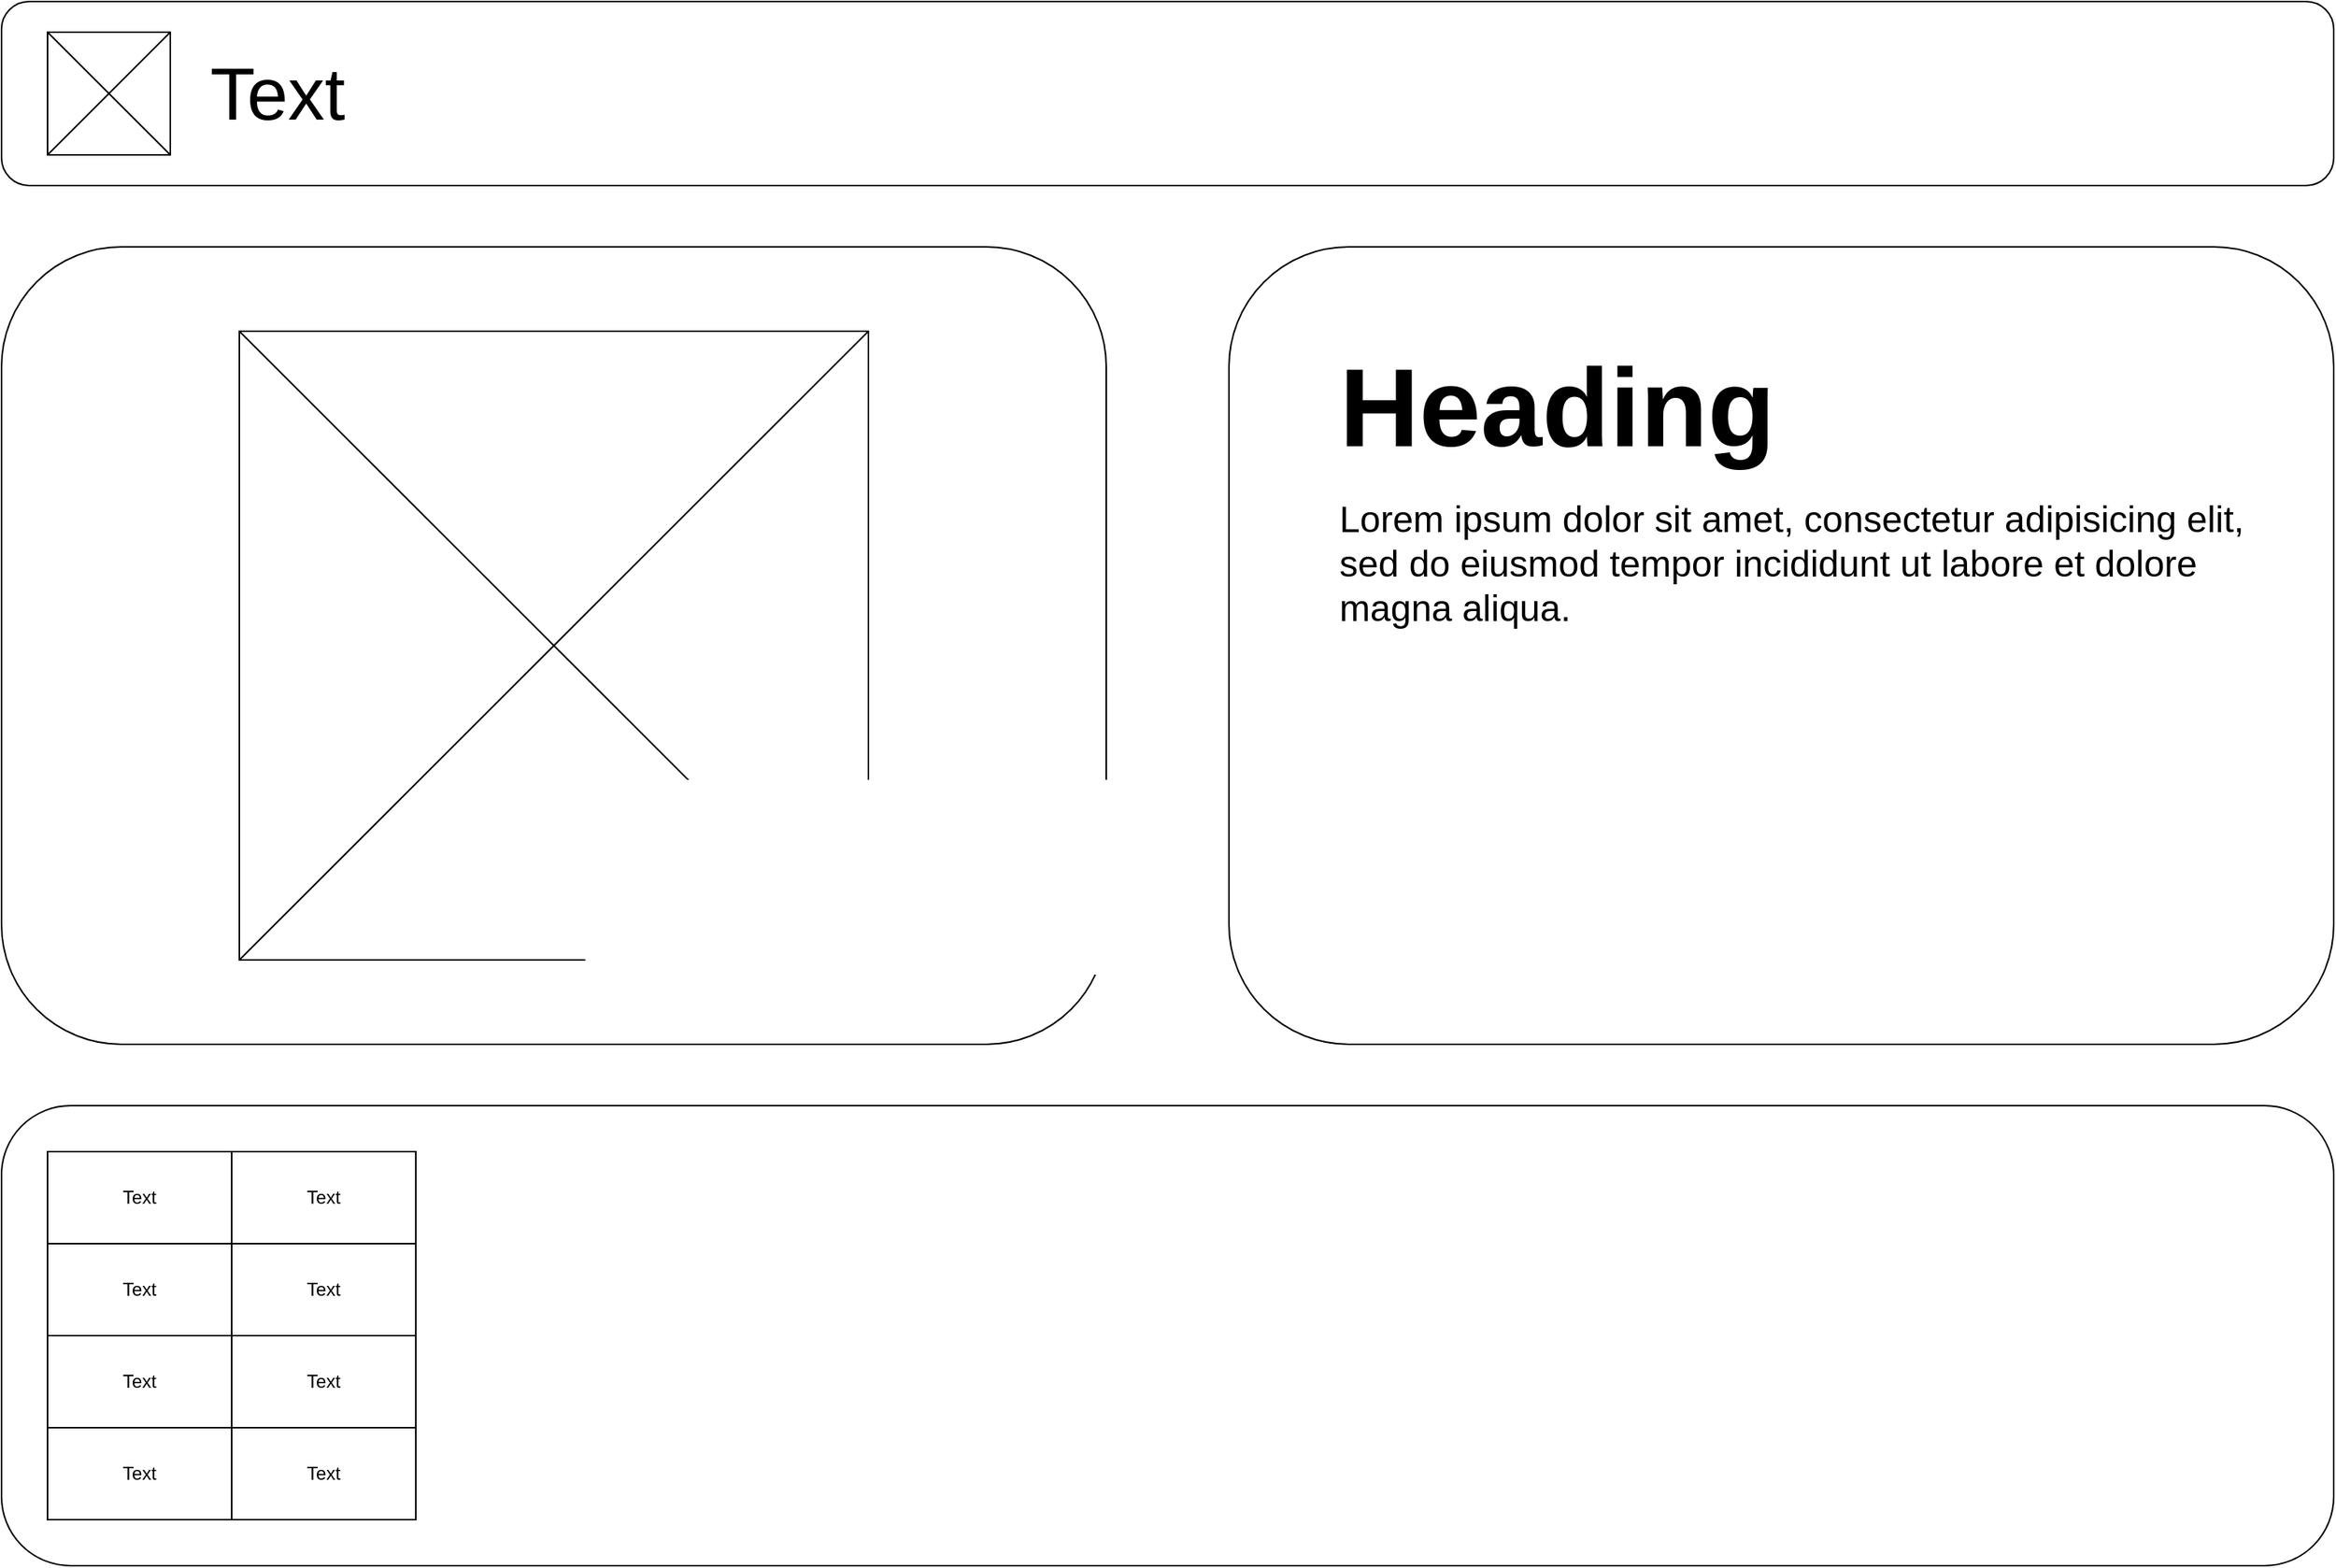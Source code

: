 <mxfile version="24.7.17">
  <diagram name="Page-1" id="QAJUCZiEp5-xCGz0fikD">
    <mxGraphModel dx="1823" dy="934" grid="1" gridSize="10" guides="1" tooltips="1" connect="1" arrows="1" fold="1" page="1" pageScale="1" pageWidth="1600" pageHeight="900" math="0" shadow="0">
      <root>
        <mxCell id="0" />
        <mxCell id="1" parent="0" />
        <mxCell id="uT60j-N9yXgm61QFCrmv-1" value="" style="rounded=1;whiteSpace=wrap;html=1;" parent="1" vertex="1">
          <mxGeometry x="40" y="40" width="1520" height="120" as="geometry" />
        </mxCell>
        <mxCell id="uT60j-N9yXgm61QFCrmv-2" value="" style="whiteSpace=wrap;html=1;aspect=fixed;" parent="1" vertex="1">
          <mxGeometry x="70" y="60" width="80" height="80" as="geometry" />
        </mxCell>
        <mxCell id="uT60j-N9yXgm61QFCrmv-3" value="" style="endArrow=none;html=1;rounded=0;entryX=1;entryY=0;entryDx=0;entryDy=0;exitX=0;exitY=1;exitDx=0;exitDy=0;" parent="1" source="uT60j-N9yXgm61QFCrmv-2" target="uT60j-N9yXgm61QFCrmv-2" edge="1">
          <mxGeometry width="50" height="50" relative="1" as="geometry">
            <mxPoint x="90" y="140" as="sourcePoint" />
            <mxPoint x="140" y="90" as="targetPoint" />
          </mxGeometry>
        </mxCell>
        <mxCell id="uT60j-N9yXgm61QFCrmv-4" value="" style="endArrow=none;html=1;rounded=0;entryX=1;entryY=1;entryDx=0;entryDy=0;exitX=0;exitY=0;exitDx=0;exitDy=0;" parent="1" source="uT60j-N9yXgm61QFCrmv-2" target="uT60j-N9yXgm61QFCrmv-2" edge="1">
          <mxGeometry width="50" height="50" relative="1" as="geometry">
            <mxPoint x="210" y="160" as="sourcePoint" />
            <mxPoint x="260" y="110" as="targetPoint" />
          </mxGeometry>
        </mxCell>
        <mxCell id="uT60j-N9yXgm61QFCrmv-16" value="&lt;font style=&quot;font-size: 48px;&quot;&gt;Text&lt;/font&gt;" style="text;html=1;align=center;verticalAlign=middle;whiteSpace=wrap;rounded=0;" parent="1" vertex="1">
          <mxGeometry x="190" y="85" width="60" height="30" as="geometry" />
        </mxCell>
        <mxCell id="uT60j-N9yXgm61QFCrmv-17" value="" style="rounded=1;whiteSpace=wrap;html=1;" parent="1" vertex="1">
          <mxGeometry x="40" y="200" width="720" height="520" as="geometry" />
        </mxCell>
        <mxCell id="uT60j-N9yXgm61QFCrmv-18" value="" style="rounded=1;whiteSpace=wrap;html=1;" parent="1" vertex="1">
          <mxGeometry x="840" y="200" width="720" height="520" as="geometry" />
        </mxCell>
        <mxCell id="uT60j-N9yXgm61QFCrmv-19" value="" style="rounded=1;whiteSpace=wrap;html=1;" parent="1" vertex="1">
          <mxGeometry x="40" y="760" width="1520" height="300" as="geometry" />
        </mxCell>
        <mxCell id="x0cgLDehfL7VIIdEfukl-2" value="" style="whiteSpace=wrap;html=1;aspect=fixed;" vertex="1" parent="1">
          <mxGeometry x="195" y="255" width="410" height="410" as="geometry" />
        </mxCell>
        <mxCell id="x0cgLDehfL7VIIdEfukl-3" value="" style="endArrow=none;html=1;rounded=0;entryX=1;entryY=0;entryDx=0;entryDy=0;exitX=0;exitY=1;exitDx=0;exitDy=0;" edge="1" source="x0cgLDehfL7VIIdEfukl-2" target="x0cgLDehfL7VIIdEfukl-2" parent="1">
          <mxGeometry width="50" height="50" relative="1" as="geometry">
            <mxPoint x="380" y="500" as="sourcePoint" />
            <mxPoint x="430" y="450" as="targetPoint" />
          </mxGeometry>
        </mxCell>
        <mxCell id="x0cgLDehfL7VIIdEfukl-4" value="" style="endArrow=none;html=1;rounded=0;entryX=1;entryY=1;entryDx=0;entryDy=0;exitX=0;exitY=0;exitDx=0;exitDy=0;" edge="1" source="x0cgLDehfL7VIIdEfukl-2" target="x0cgLDehfL7VIIdEfukl-2" parent="1">
          <mxGeometry width="50" height="50" relative="1" as="geometry">
            <mxPoint x="500" y="520" as="sourcePoint" />
            <mxPoint x="550" y="470" as="targetPoint" />
          </mxGeometry>
        </mxCell>
        <mxCell id="x0cgLDehfL7VIIdEfukl-5" value="&lt;h1 style=&quot;margin-top: 0px;&quot;&gt;&lt;font style=&quot;font-size: 72px;&quot;&gt;Heading&lt;/font&gt;&lt;/h1&gt;&lt;p&gt;&lt;font style=&quot;font-size: 24px;&quot;&gt;Lorem ipsum dolor sit amet, consectetur adipisicing elit, sed do eiusmod tempor incididunt ut labore et dolore magna aliqua.&lt;/font&gt;&lt;/p&gt;" style="text;html=1;whiteSpace=wrap;overflow=hidden;rounded=0;" vertex="1" parent="1">
          <mxGeometry x="910" y="255" width="600" height="425" as="geometry" />
        </mxCell>
        <mxCell id="x0cgLDehfL7VIIdEfukl-7" value="" style="rounded=0;whiteSpace=wrap;html=1;" vertex="1" parent="1">
          <mxGeometry x="70" y="790" width="120" height="60" as="geometry" />
        </mxCell>
        <mxCell id="x0cgLDehfL7VIIdEfukl-8" value="" style="rounded=0;whiteSpace=wrap;html=1;" vertex="1" parent="1">
          <mxGeometry x="190" y="790" width="120" height="60" as="geometry" />
        </mxCell>
        <mxCell id="x0cgLDehfL7VIIdEfukl-9" value="" style="rounded=0;whiteSpace=wrap;html=1;" vertex="1" parent="1">
          <mxGeometry x="70" y="850" width="120" height="60" as="geometry" />
        </mxCell>
        <mxCell id="x0cgLDehfL7VIIdEfukl-10" value="" style="rounded=0;whiteSpace=wrap;html=1;" vertex="1" parent="1">
          <mxGeometry x="190" y="850" width="120" height="60" as="geometry" />
        </mxCell>
        <mxCell id="x0cgLDehfL7VIIdEfukl-11" value="" style="rounded=0;whiteSpace=wrap;html=1;" vertex="1" parent="1">
          <mxGeometry x="70" y="910" width="120" height="60" as="geometry" />
        </mxCell>
        <mxCell id="x0cgLDehfL7VIIdEfukl-12" value="" style="rounded=0;whiteSpace=wrap;html=1;" vertex="1" parent="1">
          <mxGeometry x="190" y="910" width="120" height="60" as="geometry" />
        </mxCell>
        <mxCell id="x0cgLDehfL7VIIdEfukl-13" value="" style="rounded=0;whiteSpace=wrap;html=1;" vertex="1" parent="1">
          <mxGeometry x="70" y="970" width="120" height="60" as="geometry" />
        </mxCell>
        <mxCell id="x0cgLDehfL7VIIdEfukl-14" value="" style="rounded=0;whiteSpace=wrap;html=1;" vertex="1" parent="1">
          <mxGeometry x="190" y="970" width="120" height="60" as="geometry" />
        </mxCell>
        <mxCell id="x0cgLDehfL7VIIdEfukl-15" value="Text" style="text;html=1;align=center;verticalAlign=middle;whiteSpace=wrap;rounded=0;" vertex="1" parent="1">
          <mxGeometry x="100" y="805" width="60" height="30" as="geometry" />
        </mxCell>
        <mxCell id="x0cgLDehfL7VIIdEfukl-16" value="Text" style="text;html=1;align=center;verticalAlign=middle;whiteSpace=wrap;rounded=0;" vertex="1" parent="1">
          <mxGeometry x="220" y="805" width="60" height="30" as="geometry" />
        </mxCell>
        <mxCell id="x0cgLDehfL7VIIdEfukl-17" value="Text" style="text;html=1;align=center;verticalAlign=middle;whiteSpace=wrap;rounded=0;" vertex="1" parent="1">
          <mxGeometry x="100" y="865" width="60" height="30" as="geometry" />
        </mxCell>
        <mxCell id="x0cgLDehfL7VIIdEfukl-18" value="Text" style="text;html=1;align=center;verticalAlign=middle;whiteSpace=wrap;rounded=0;" vertex="1" parent="1">
          <mxGeometry x="220" y="865" width="60" height="30" as="geometry" />
        </mxCell>
        <mxCell id="x0cgLDehfL7VIIdEfukl-19" value="Text" style="text;html=1;align=center;verticalAlign=middle;whiteSpace=wrap;rounded=0;" vertex="1" parent="1">
          <mxGeometry x="100" y="925" width="60" height="30" as="geometry" />
        </mxCell>
        <mxCell id="x0cgLDehfL7VIIdEfukl-20" value="Text" style="text;html=1;align=center;verticalAlign=middle;whiteSpace=wrap;rounded=0;" vertex="1" parent="1">
          <mxGeometry x="220" y="925" width="60" height="30" as="geometry" />
        </mxCell>
        <mxCell id="x0cgLDehfL7VIIdEfukl-21" value="Text" style="text;html=1;align=center;verticalAlign=middle;whiteSpace=wrap;rounded=0;" vertex="1" parent="1">
          <mxGeometry x="100" y="985" width="60" height="30" as="geometry" />
        </mxCell>
        <mxCell id="x0cgLDehfL7VIIdEfukl-22" value="Text" style="text;html=1;align=center;verticalAlign=middle;whiteSpace=wrap;rounded=0;" vertex="1" parent="1">
          <mxGeometry x="220" y="985" width="60" height="30" as="geometry" />
        </mxCell>
      </root>
    </mxGraphModel>
  </diagram>
</mxfile>
